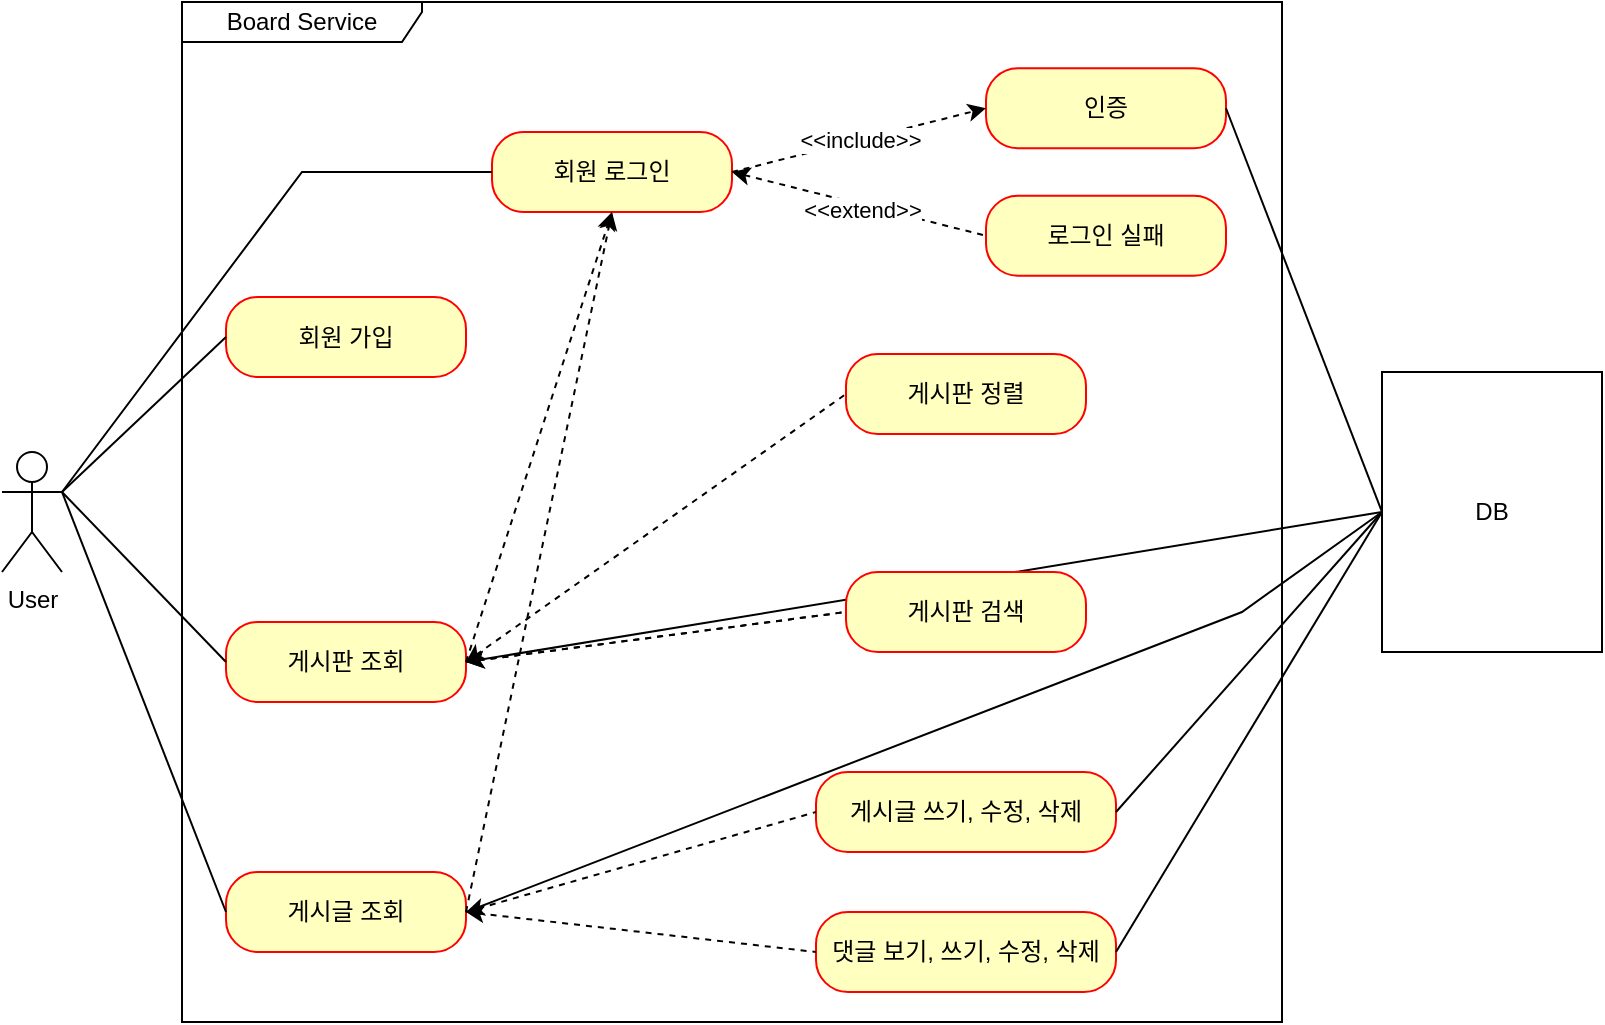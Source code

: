 <mxfile version="21.6.2" type="github">
  <diagram name="페이지-1" id="pALuuYTa40AnRjq9dFVC">
    <mxGraphModel dx="1304" dy="701" grid="1" gridSize="10" guides="1" tooltips="1" connect="1" arrows="1" fold="1" page="1" pageScale="1" pageWidth="827" pageHeight="1169" math="0" shadow="0">
      <root>
        <mxCell id="0" />
        <mxCell id="1" parent="0" />
        <mxCell id="Hf5gbS_IJNwoX0WgKaEh-1" value="User" style="shape=umlActor;verticalLabelPosition=bottom;verticalAlign=top;html=1;" vertex="1" parent="1">
          <mxGeometry x="20" y="250" width="30" height="60" as="geometry" />
        </mxCell>
        <mxCell id="Hf5gbS_IJNwoX0WgKaEh-4" value="Board Service" style="shape=umlFrame;whiteSpace=wrap;html=1;pointerEvents=0;width=120;height=20;" vertex="1" parent="1">
          <mxGeometry x="110" y="25" width="550" height="510" as="geometry" />
        </mxCell>
        <mxCell id="Hf5gbS_IJNwoX0WgKaEh-6" value="회원 로그인" style="rounded=1;whiteSpace=wrap;html=1;arcSize=40;fontColor=#000000;fillColor=#ffffc0;strokeColor=#ff0000;" vertex="1" parent="1">
          <mxGeometry x="265" y="90" width="120" height="40" as="geometry" />
        </mxCell>
        <mxCell id="Hf5gbS_IJNwoX0WgKaEh-8" value="게시판 조회" style="rounded=1;whiteSpace=wrap;html=1;arcSize=40;fontColor=#000000;fillColor=#ffffc0;strokeColor=#ff0000;" vertex="1" parent="1">
          <mxGeometry x="132" y="335" width="120" height="40" as="geometry" />
        </mxCell>
        <mxCell id="Hf5gbS_IJNwoX0WgKaEh-9" value="게시글 조회" style="rounded=1;whiteSpace=wrap;html=1;arcSize=40;fontColor=#000000;fillColor=#ffffc0;strokeColor=#ff0000;" vertex="1" parent="1">
          <mxGeometry x="132" y="460" width="120" height="40" as="geometry" />
        </mxCell>
        <mxCell id="Hf5gbS_IJNwoX0WgKaEh-10" value="회원 가입" style="rounded=1;whiteSpace=wrap;html=1;arcSize=40;fontColor=#000000;fillColor=#ffffc0;strokeColor=#ff0000;" vertex="1" parent="1">
          <mxGeometry x="132" y="172.5" width="120" height="40" as="geometry" />
        </mxCell>
        <mxCell id="Hf5gbS_IJNwoX0WgKaEh-11" value="인증" style="rounded=1;whiteSpace=wrap;html=1;arcSize=40;fontColor=#000000;fillColor=#ffffc0;strokeColor=#ff0000;" vertex="1" parent="1">
          <mxGeometry x="512" y="58.12" width="120" height="40" as="geometry" />
        </mxCell>
        <mxCell id="Hf5gbS_IJNwoX0WgKaEh-12" value="로그인 실패" style="rounded=1;whiteSpace=wrap;html=1;arcSize=40;fontColor=#000000;fillColor=#ffffc0;strokeColor=#ff0000;" vertex="1" parent="1">
          <mxGeometry x="512" y="121.87" width="120" height="40" as="geometry" />
        </mxCell>
        <mxCell id="Hf5gbS_IJNwoX0WgKaEh-13" value="게시판 정렬" style="rounded=1;whiteSpace=wrap;html=1;arcSize=40;fontColor=#000000;fillColor=#ffffc0;strokeColor=#ff0000;" vertex="1" parent="1">
          <mxGeometry x="442" y="201" width="120" height="40" as="geometry" />
        </mxCell>
        <mxCell id="Hf5gbS_IJNwoX0WgKaEh-15" value="게시글 쓰기, 수정, 삭제" style="rounded=1;whiteSpace=wrap;html=1;arcSize=40;fontColor=#000000;fillColor=#ffffc0;strokeColor=#ff0000;" vertex="1" parent="1">
          <mxGeometry x="427" y="410" width="150" height="40" as="geometry" />
        </mxCell>
        <mxCell id="Hf5gbS_IJNwoX0WgKaEh-16" value="댓글 보기, 쓰기, 수정, 삭제" style="rounded=1;whiteSpace=wrap;html=1;arcSize=40;fontColor=#000000;fillColor=#ffffc0;strokeColor=#ff0000;" vertex="1" parent="1">
          <mxGeometry x="427" y="480" width="150" height="40" as="geometry" />
        </mxCell>
        <mxCell id="Hf5gbS_IJNwoX0WgKaEh-18" value="" style="endArrow=none;html=1;rounded=0;entryX=0;entryY=0.5;entryDx=0;entryDy=0;" edge="1" parent="1" target="Hf5gbS_IJNwoX0WgKaEh-6">
          <mxGeometry width="50" height="50" relative="1" as="geometry">
            <mxPoint x="50" y="270" as="sourcePoint" />
            <mxPoint x="100" y="220" as="targetPoint" />
            <Array as="points">
              <mxPoint x="170" y="110" />
            </Array>
          </mxGeometry>
        </mxCell>
        <mxCell id="Hf5gbS_IJNwoX0WgKaEh-19" value="" style="endArrow=none;html=1;rounded=0;entryX=0;entryY=0.5;entryDx=0;entryDy=0;" edge="1" parent="1" target="Hf5gbS_IJNwoX0WgKaEh-10">
          <mxGeometry width="50" height="50" relative="1" as="geometry">
            <mxPoint x="50" y="270" as="sourcePoint" />
            <mxPoint x="200" y="130" as="targetPoint" />
          </mxGeometry>
        </mxCell>
        <mxCell id="Hf5gbS_IJNwoX0WgKaEh-20" value="" style="endArrow=none;html=1;rounded=0;entryX=0;entryY=0.5;entryDx=0;entryDy=0;" edge="1" parent="1" target="Hf5gbS_IJNwoX0WgKaEh-8">
          <mxGeometry width="50" height="50" relative="1" as="geometry">
            <mxPoint x="50" y="270" as="sourcePoint" />
            <mxPoint x="200" y="130" as="targetPoint" />
          </mxGeometry>
        </mxCell>
        <mxCell id="Hf5gbS_IJNwoX0WgKaEh-21" value="" style="endArrow=none;html=1;rounded=0;entryX=0;entryY=0.5;entryDx=0;entryDy=0;" edge="1" parent="1" target="Hf5gbS_IJNwoX0WgKaEh-9">
          <mxGeometry width="50" height="50" relative="1" as="geometry">
            <mxPoint x="50" y="270" as="sourcePoint" />
            <mxPoint x="200" y="290" as="targetPoint" />
          </mxGeometry>
        </mxCell>
        <mxCell id="Hf5gbS_IJNwoX0WgKaEh-22" value="" style="endArrow=classic;html=1;rounded=0;entryX=0;entryY=0.5;entryDx=0;entryDy=0;dashed=1;strokeWidth=1;endFill=1;exitX=1;exitY=0.5;exitDx=0;exitDy=0;" edge="1" parent="1" source="Hf5gbS_IJNwoX0WgKaEh-6" target="Hf5gbS_IJNwoX0WgKaEh-11">
          <mxGeometry width="50" height="50" relative="1" as="geometry">
            <mxPoint x="252" y="122.5" as="sourcePoint" />
            <mxPoint x="302" y="72.5" as="targetPoint" />
          </mxGeometry>
        </mxCell>
        <mxCell id="Hf5gbS_IJNwoX0WgKaEh-24" value="&amp;lt;&amp;lt;include&amp;gt;&amp;gt;" style="edgeLabel;html=1;align=center;verticalAlign=middle;resizable=0;points=[];" vertex="1" connectable="0" parent="Hf5gbS_IJNwoX0WgKaEh-22">
          <mxGeometry x="0.01" relative="1" as="geometry">
            <mxPoint as="offset" />
          </mxGeometry>
        </mxCell>
        <mxCell id="Hf5gbS_IJNwoX0WgKaEh-23" value="" style="endArrow=none;html=1;rounded=0;entryX=0;entryY=0.5;entryDx=0;entryDy=0;dashed=1;startArrow=classic;startFill=1;exitX=1;exitY=0.5;exitDx=0;exitDy=0;" edge="1" parent="1" source="Hf5gbS_IJNwoX0WgKaEh-6" target="Hf5gbS_IJNwoX0WgKaEh-12">
          <mxGeometry width="50" height="50" relative="1" as="geometry">
            <mxPoint x="252" y="122.5" as="sourcePoint" />
            <mxPoint x="512" y="132.5" as="targetPoint" />
          </mxGeometry>
        </mxCell>
        <mxCell id="Hf5gbS_IJNwoX0WgKaEh-25" value="&amp;lt;&amp;lt;extend&amp;gt;&amp;gt;" style="edgeLabel;html=1;align=center;verticalAlign=middle;resizable=0;points=[];" vertex="1" connectable="0" parent="Hf5gbS_IJNwoX0WgKaEh-23">
          <mxGeometry x="0.033" y="-2" relative="1" as="geometry">
            <mxPoint as="offset" />
          </mxGeometry>
        </mxCell>
        <mxCell id="Hf5gbS_IJNwoX0WgKaEh-26" value="" style="endArrow=classic;html=1;rounded=0;entryX=0.5;entryY=1;entryDx=0;entryDy=0;dashed=1;endFill=1;exitX=1;exitY=0.5;exitDx=0;exitDy=0;" edge="1" parent="1" source="Hf5gbS_IJNwoX0WgKaEh-8" target="Hf5gbS_IJNwoX0WgKaEh-6">
          <mxGeometry width="50" height="50" relative="1" as="geometry">
            <mxPoint x="252" y="282.5" as="sourcePoint" />
            <mxPoint x="302" y="232.5" as="targetPoint" />
          </mxGeometry>
        </mxCell>
        <mxCell id="Hf5gbS_IJNwoX0WgKaEh-27" value="" style="endArrow=classic;html=1;rounded=0;exitX=1;exitY=0.5;exitDx=0;exitDy=0;dashed=1;endFill=1;entryX=0.5;entryY=1;entryDx=0;entryDy=0;" edge="1" parent="1" source="Hf5gbS_IJNwoX0WgKaEh-9" target="Hf5gbS_IJNwoX0WgKaEh-6">
          <mxGeometry width="50" height="50" relative="1" as="geometry">
            <mxPoint x="252" y="437.5" as="sourcePoint" />
            <mxPoint x="322" y="112.5" as="targetPoint" />
          </mxGeometry>
        </mxCell>
        <mxCell id="Hf5gbS_IJNwoX0WgKaEh-28" value="" style="endArrow=none;html=1;rounded=0;entryX=0;entryY=0.5;entryDx=0;entryDy=0;dashed=1;startArrow=classic;startFill=1;exitX=1;exitY=0.5;exitDx=0;exitDy=0;" edge="1" parent="1" source="Hf5gbS_IJNwoX0WgKaEh-8" target="Hf5gbS_IJNwoX0WgKaEh-13">
          <mxGeometry width="50" height="50" relative="1" as="geometry">
            <mxPoint x="252" y="282.5" as="sourcePoint" />
            <mxPoint x="302" y="232.5" as="targetPoint" />
          </mxGeometry>
        </mxCell>
        <mxCell id="Hf5gbS_IJNwoX0WgKaEh-29" value="" style="endArrow=none;html=1;rounded=0;entryX=0;entryY=0.5;entryDx=0;entryDy=0;exitX=1;exitY=0.5;exitDx=0;exitDy=0;dashed=1;startArrow=classic;startFill=1;" edge="1" parent="1" source="Hf5gbS_IJNwoX0WgKaEh-8" target="Hf5gbS_IJNwoX0WgKaEh-14">
          <mxGeometry width="50" height="50" relative="1" as="geometry">
            <mxPoint x="262" y="287.5" as="sourcePoint" />
            <mxPoint x="362" y="262.5" as="targetPoint" />
          </mxGeometry>
        </mxCell>
        <mxCell id="Hf5gbS_IJNwoX0WgKaEh-30" value="" style="endArrow=none;html=1;rounded=0;entryX=0;entryY=0.5;entryDx=0;entryDy=0;dashed=1;startArrow=classic;startFill=1;exitX=1;exitY=0.5;exitDx=0;exitDy=0;" edge="1" parent="1" source="Hf5gbS_IJNwoX0WgKaEh-9" target="Hf5gbS_IJNwoX0WgKaEh-15">
          <mxGeometry width="50" height="50" relative="1" as="geometry">
            <mxPoint x="252" y="442.5" as="sourcePoint" />
            <mxPoint x="307" y="422.5" as="targetPoint" />
          </mxGeometry>
        </mxCell>
        <mxCell id="Hf5gbS_IJNwoX0WgKaEh-31" value="" style="endArrow=none;html=1;rounded=0;dashed=1;startArrow=classic;startFill=1;exitX=1;exitY=0.5;exitDx=0;exitDy=0;entryX=0;entryY=0.5;entryDx=0;entryDy=0;" edge="1" parent="1" source="Hf5gbS_IJNwoX0WgKaEh-9" target="Hf5gbS_IJNwoX0WgKaEh-16">
          <mxGeometry width="50" height="50" relative="1" as="geometry">
            <mxPoint x="252" y="487.5" as="sourcePoint" />
            <mxPoint x="312" y="462.5" as="targetPoint" />
          </mxGeometry>
        </mxCell>
        <mxCell id="Hf5gbS_IJNwoX0WgKaEh-34" value="DB" style="html=1;whiteSpace=wrap;" vertex="1" parent="1">
          <mxGeometry x="710" y="210" width="110" height="140" as="geometry" />
        </mxCell>
        <mxCell id="Hf5gbS_IJNwoX0WgKaEh-35" value="" style="endArrow=none;html=1;rounded=0;entryX=0;entryY=0.5;entryDx=0;entryDy=0;exitX=1;exitY=0.5;exitDx=0;exitDy=0;" edge="1" parent="1" source="Hf5gbS_IJNwoX0WgKaEh-11" target="Hf5gbS_IJNwoX0WgKaEh-34">
          <mxGeometry width="50" height="50" relative="1" as="geometry">
            <mxPoint x="690" y="97" as="sourcePoint" />
            <mxPoint x="800" y="20" as="targetPoint" />
          </mxGeometry>
        </mxCell>
        <mxCell id="Hf5gbS_IJNwoX0WgKaEh-36" value="" style="endArrow=none;html=1;rounded=0;entryX=0;entryY=0.5;entryDx=0;entryDy=0;exitX=1;exitY=0.5;exitDx=0;exitDy=0;" edge="1" parent="1" source="Hf5gbS_IJNwoX0WgKaEh-8" target="Hf5gbS_IJNwoX0WgKaEh-34">
          <mxGeometry width="50" height="50" relative="1" as="geometry">
            <mxPoint x="280" y="280" as="sourcePoint" />
            <mxPoint x="360" y="387" as="targetPoint" />
          </mxGeometry>
        </mxCell>
        <mxCell id="Hf5gbS_IJNwoX0WgKaEh-37" value="" style="endArrow=none;html=1;rounded=0;entryX=0;entryY=0.5;entryDx=0;entryDy=0;exitX=1;exitY=0.5;exitDx=0;exitDy=0;" edge="1" parent="1" source="Hf5gbS_IJNwoX0WgKaEh-9" target="Hf5gbS_IJNwoX0WgKaEh-34">
          <mxGeometry width="50" height="50" relative="1" as="geometry">
            <mxPoint x="280" y="440" as="sourcePoint" />
            <mxPoint x="770" y="367.5" as="targetPoint" />
            <Array as="points">
              <mxPoint x="640" y="330" />
            </Array>
          </mxGeometry>
        </mxCell>
        <mxCell id="Hf5gbS_IJNwoX0WgKaEh-38" value="" style="endArrow=none;html=1;rounded=0;entryX=0;entryY=0.5;entryDx=0;entryDy=0;exitX=1;exitY=0.5;exitDx=0;exitDy=0;" edge="1" parent="1" source="Hf5gbS_IJNwoX0WgKaEh-15" target="Hf5gbS_IJNwoX0WgKaEh-34">
          <mxGeometry width="50" height="50" relative="1" as="geometry">
            <mxPoint x="590" y="422.5" as="sourcePoint" />
            <mxPoint x="1080" y="179.5" as="targetPoint" />
          </mxGeometry>
        </mxCell>
        <mxCell id="Hf5gbS_IJNwoX0WgKaEh-39" value="" style="endArrow=none;html=1;rounded=0;entryX=0;entryY=0.5;entryDx=0;entryDy=0;exitX=1;exitY=0.5;exitDx=0;exitDy=0;" edge="1" parent="1" source="Hf5gbS_IJNwoX0WgKaEh-16" target="Hf5gbS_IJNwoX0WgKaEh-34">
          <mxGeometry width="50" height="50" relative="1" as="geometry">
            <mxPoint x="300" y="463" as="sourcePoint" />
            <mxPoint x="790" y="220" as="targetPoint" />
          </mxGeometry>
        </mxCell>
        <mxCell id="Hf5gbS_IJNwoX0WgKaEh-40" value="" style="endArrow=none;html=1;rounded=0;entryX=0;entryY=0.5;entryDx=0;entryDy=0;exitX=1;exitY=0.5;exitDx=0;exitDy=0;dashed=1;startArrow=classic;startFill=1;" edge="1" parent="1" source="Hf5gbS_IJNwoX0WgKaEh-8" target="Hf5gbS_IJNwoX0WgKaEh-14">
          <mxGeometry width="50" height="50" relative="1" as="geometry">
            <mxPoint x="252" y="355" as="sourcePoint" />
            <mxPoint x="742" y="200" as="targetPoint" />
          </mxGeometry>
        </mxCell>
        <mxCell id="Hf5gbS_IJNwoX0WgKaEh-14" value="게시판 검색" style="rounded=1;whiteSpace=wrap;html=1;arcSize=40;fontColor=#000000;fillColor=#ffffc0;strokeColor=#ff0000;" vertex="1" parent="1">
          <mxGeometry x="442" y="310" width="120" height="40" as="geometry" />
        </mxCell>
      </root>
    </mxGraphModel>
  </diagram>
</mxfile>
